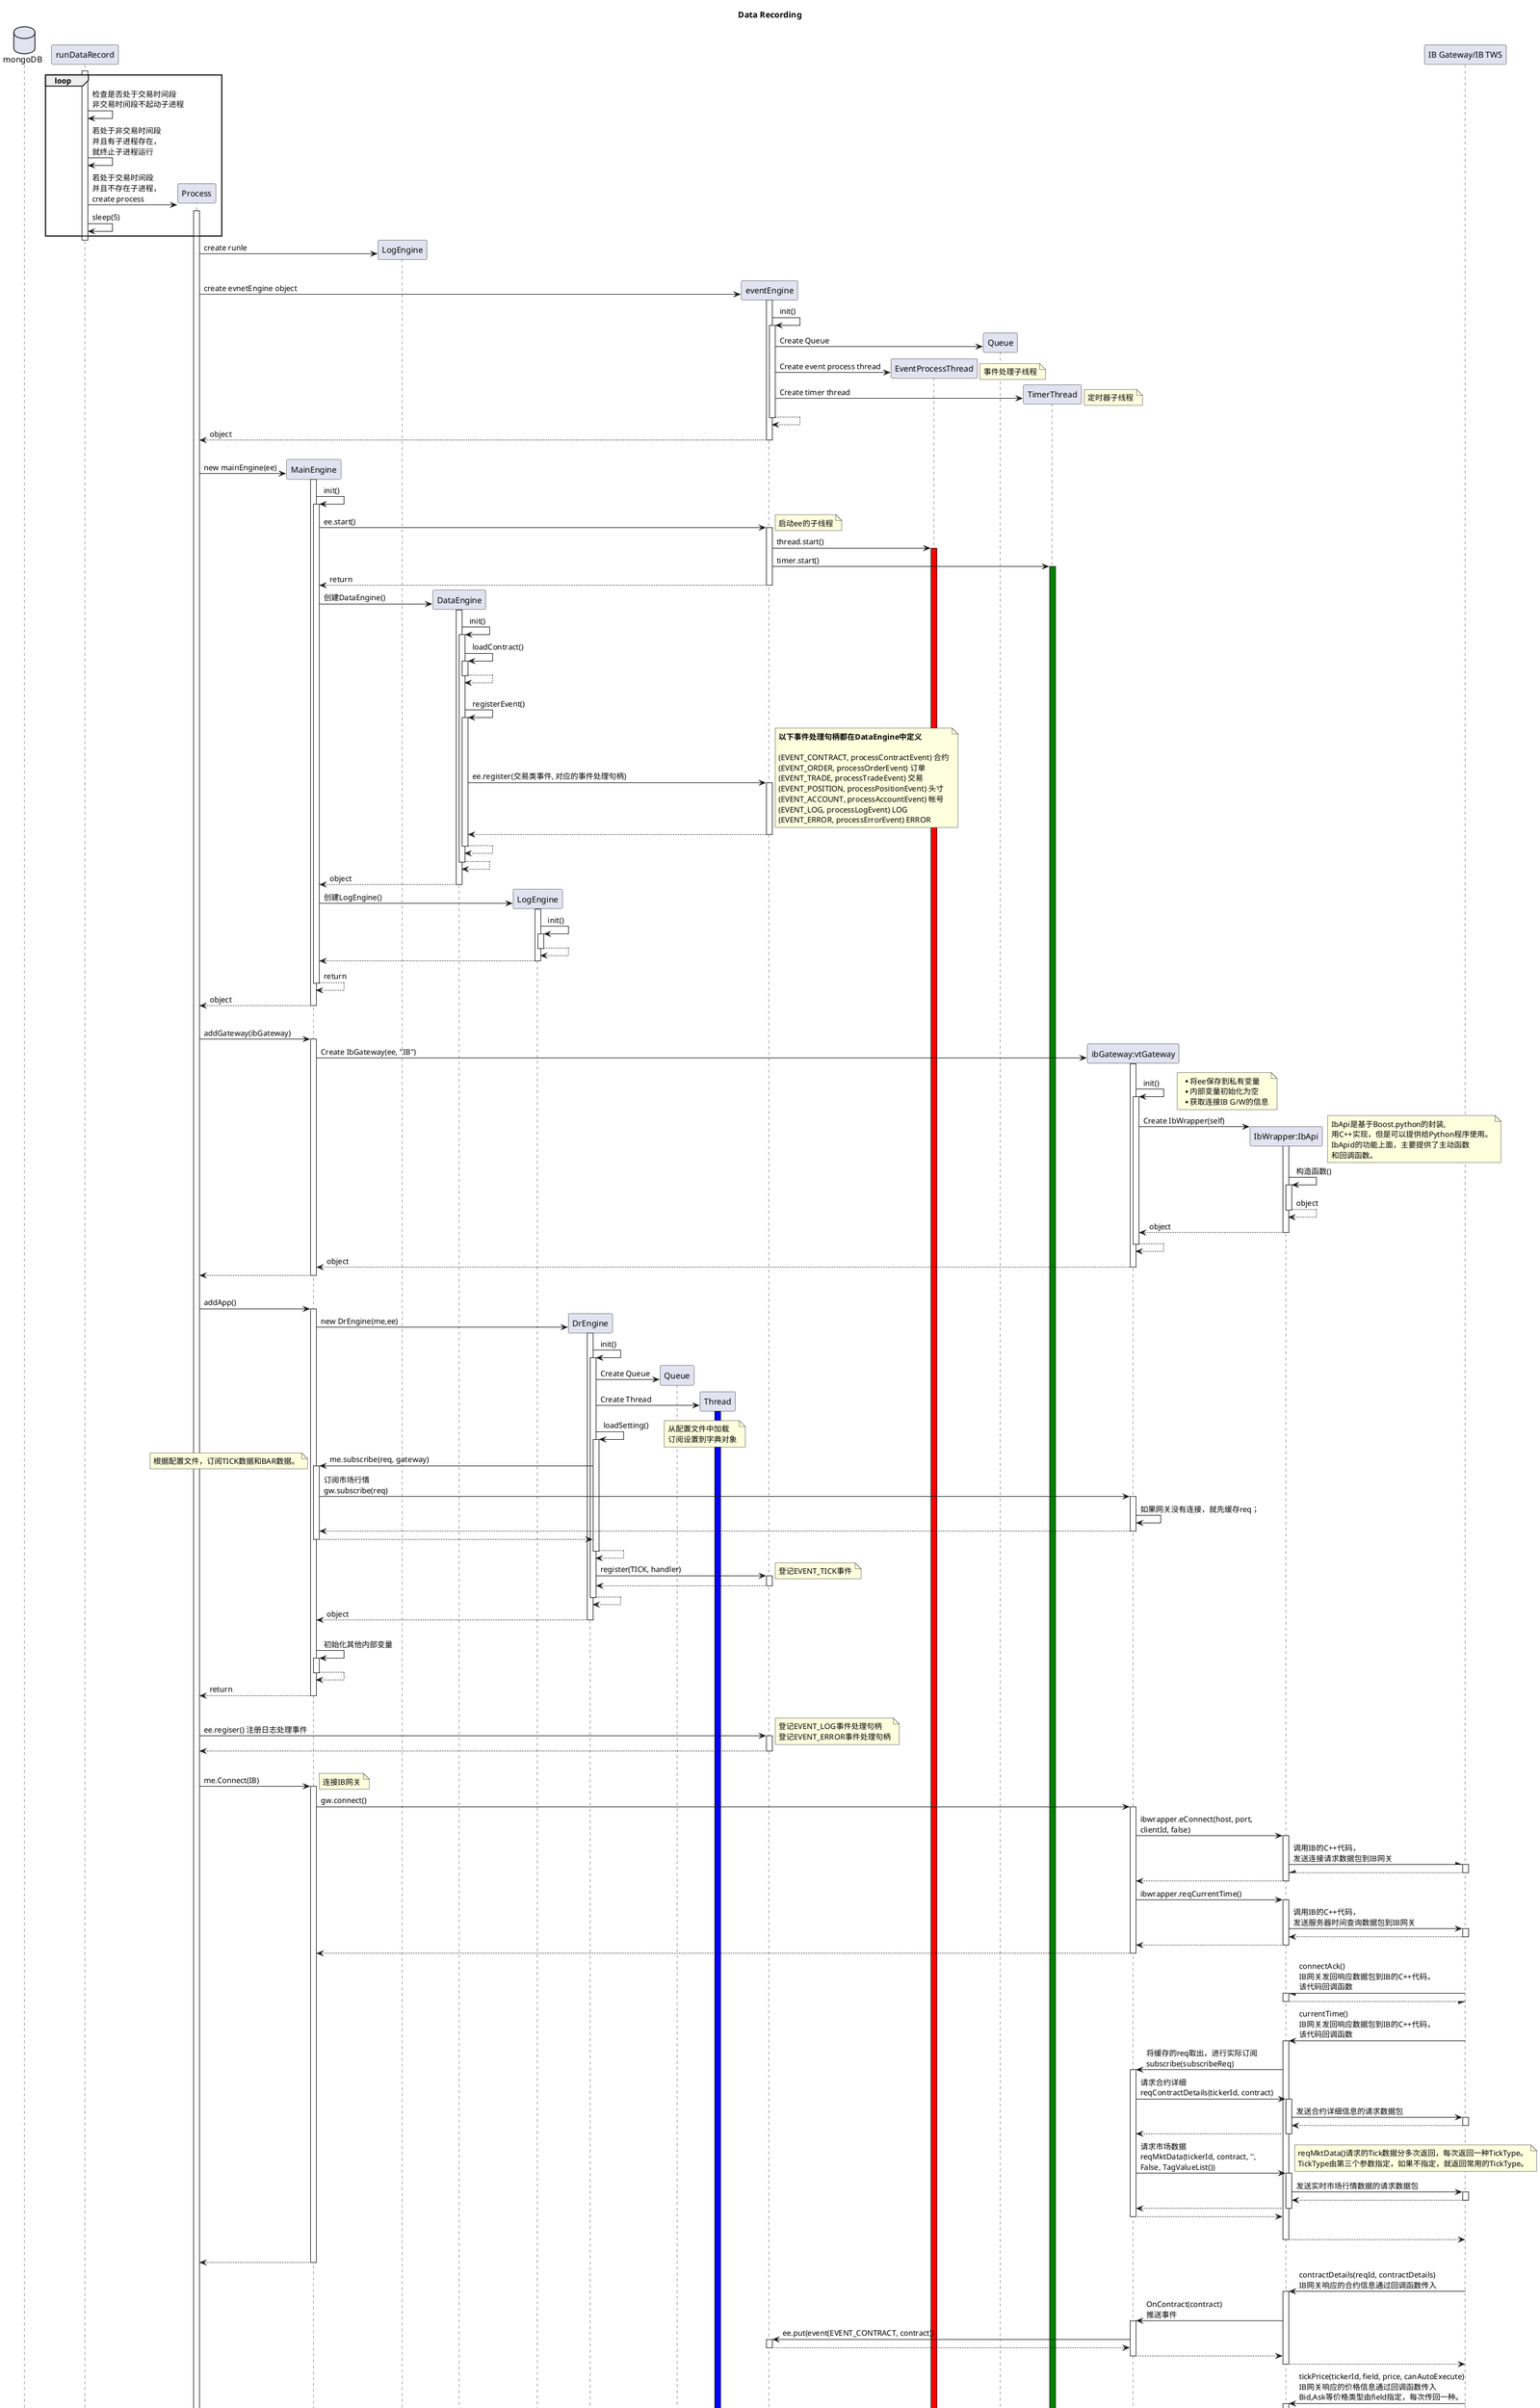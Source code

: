 @startuml

title Data Recording

database mongoDB as db
participant runDataRecord as rundr
participant Process as run
participant MainEngine as me
participant LogEngine as runle
participant DataEngine as dte
participant LogEngine as le
participant DrEngine as dr
participant Queue as drq
participant Thread as drt
participant eventEngine as ee
participant EventProcessThread as eet
participant Queue as eeq
participant TimerThread as eetm
participant "ibGateway:vtGateway" as gw
participant "IbWrapper:IbApi" as wrap
participant "IB Gateway/IB TWS" as ib





activate rundr
    loop
        rundr->rundr: 检查是否处于交易时间段\n非交易时间段不起动子进程
        rundr->rundr: 若处于非交易时间段\n并且有子进程存在，\n就终止子进程运行
        rundr->run ** : 若处于交易时间段\n并且不存在子进程，\ncreate process
        activate run
        rundr->rundr: sleep(5)
    end loop
    deactivate rundr

run->runle ** : create runle
|||
run->ee ** :create evnetEngine object
    activate ee
    ee->ee ++ : init()
        ee->eeq ** : Create Queue
        ee->eet ** : Create event process thread
        note right: 事件处理子线程
        ee->eetm ** : Create timer thread
        note right: 定时器子线程
        return
    return object
|||
run->me ** : new mainEngine(ee)
    activate me
    me->me ++ : init()
        me->ee ++ : ee.start()
            note right: 启动ee的子线程
            ee->eet ++ #red : thread.start()
            ee->eetm ++ #green : timer.start()
            ee-->me--: return
        me->dte ** :创建DataEngine()
            activate dte
            dte->dte ++ : init()
                dte->dte ++ : loadContract()
                    return
                |||
                dte->dte ++ : registerEvent()
                    dte->ee ++ : ee.register(交易类事件, 对应的事件处理句柄)
                        note right
                            **以下事件处理句柄都在DataEngine中定义**

                            (EVENT_CONTRACT, processContractEvent) 合约
                            (EVENT_ORDER, processOrderEvent) 订单
                            (EVENT_TRADE, processTradeEvent) 交易
                            (EVENT_POSITION, processPositionEvent) 头寸
                            (EVENT_ACCOUNT, processAccountEvent) 帐号
                            (EVENT_LOG, processLogEvent) LOG
                            (EVENT_ERROR, processErrorEvent) ERROR
                        end note
                        return
                    return
                return
            return object
        me->le ** :创建LogEngine()
            activate le
            le->le ++ : init()
                return
            return
        me-->me--:return
    me-->run--: object
|||
run->me ++ : addGateway(ibGateway)
    me->gw ** : Create IbGateway(ee, "IB")
        activate gw
            gw->gw ++ : init()
                note right
                    ** 将ee保存到私有变量
                    ** 内部变量初始化为空
                    ** 获取连接IB G/W的信息
                end note
                gw->wrap ** : Create IbWrapper(self)
                    note right
                        IbApi是基于Boost.python的封装,
                        用C++实现，但是可以提供给Python程序使用。
                        IbApid的功能上面，主要提供了主动函数
                        和回调函数。
                    end note
                    activate wrap
                    wrap->wrap ++ : 构造函数()
                        return object
                    return object
                return
        return object
    return
|||
run->me ++ : addApp()
    me->dr**: new DrEngine(me,ee)
        activate dr
        dr->dr++:init()
            dr->drq **:Create Queue
            dr->drt **:Create Thread
                activate drt #blue
            dr->dr ++ : loadSetting()
                note right
                从配置文件中加载
                订阅设置到字典对象
                end note
                dr->me ++ : me.subscribe(req, gateway)
                    note left
                        根据配置文件，订阅TICK数据和BAR数据。
                    end note
                    me->gw ++ : 订阅市场行情\ngw.subscribe(req)
                        gw->gw : 如果网关没有连接，就先缓存req；
                        return
                    return
                return
            dr->ee++:register(TICK, handler)
                note right: 登记EVENT_TICK事件
                return
            dr-->dr -- :
        dr-->me--: object
    |||
    me->me ++ : 初始化其他内部变量
        return

    run<--me -- : return
|||
run->ee: ee.regiser() 注册日志处理事件
    activate ee
    note right
        登记EVENT_LOG事件处理句柄
        登记EVENT_ERROR事件处理句柄
    end note
    return
|||
run->me++: me.Connect(IB)
    note right: 连接IB网关
    me->gw ++ : gw.connect()
        gw-> wrap ++ : ibwrapper.eConnect(host, port, \nclientId, false)
            wrap-\ib ++ : 调用IB的C++代码，\n发送连接请求数据包到IB网关
                return
            return


        gw->wrap ++ : ibwrapper.reqCurrentTime()
            wrap->ib ++: 调用IB的C++代码，\n发送服务器时间查询数据包到IB网关
                return
            return

        return

    ib-/ wrap ++ : connectAck()\nIB网关发回响应数据包到IB的C++代码，\n该代码回调函数
        return

    ib->wrap ++ : currentTime()\nIB网关发回响应数据包到IB的C++代码，\n该代码回调函数
        wrap->gw ++ : 将缓存的req取出，进行实际订阅\nsubscribe(subscribeReq)
            gw->wrap ++ : 请求合约详细\nreqContractDetails(tickerId, contract)
                wrap->ib ++ : 发送合约详细信息的请求数据包
                    return
                return
            gw->wrap ++ : 请求市场数据\nreqMktData(tickerId, contract, '',\nFalse, TagValueList())
                note right
                    reqMktData()请求的Tick数据分多次返回，每次返回一种TickType。
                    TickType由第三个参数指定，如果不指定，就返回常用的TickType。
                end note
                wrap->ib ++ : 发送实时市场行情数据的请求数据包
                    return
                return
                return
            |||
            return
        |||
        return

    ib->wrap ++ : contractDetails(reqId, contractDetails)\nIB网关响应的合约信息通过回调函数传入
        wrap -> gw ++ : OnContract(contract)\n推送事件
                gw->ee ++ : ee.put(event(EVENT_CONTRACT, contract))
                    return
            return
        return

    ib->wrap ++ : tickPrice(tickerId, field, price, canAutoExecute)\nIB网关响应的价格信息通过回调函数传入\nBid,Ask等价格类型由field指定，每次传回一种。
        wrap -> gw ++ : OnTick(tick)\n推送事件
                gw->ee ++ : ee.put(event(EVENT_TICK, tick))
                    return
            return
        return

    ib->wrap ++ : tickSize(tickerId, field, size)\nIB网关响应的交易量信息通过回调函数传入
        wrap -> gw ++ : OnTick(tick)\n推送事件
                gw->ee ++ : ee.put(event(EVENT_TICK, tick))
                    return
            return
        return

    me->me ++ : dbConnect()
        me->db ++ : MongoClient()
            return dbClinet
        me->ee ++ : ee.register(EVENT_LOG, self.dbLogging)
            return
        return
    run<--me--:return
|||
run->ee ++ : ee.register(EVENT_LOG, le.processLogEvent)
    return
|||
run->ee ++ : ee.register(EVENT_ERROR, le.processErrorEvent)
    return
|||
loop
    run->run: sleep(1)
end loop
deactivate run
|||
gw->eeq ++: queue.put(tick/bar)
    return
|||
eetm->ee -- : ee.__runTimer()
    activate ee #green
    loop
        ee->eeq ++ : queue.put(定时器事件)
            return
        ee->ee : 休眠1秒
    end loop
    deactivate ee
|||
eet->ee--: ee.run()
    activate ee #red
    loop
        ee->eeq ++ :queue.get()
        return event
        ee->ee ++ #red : __process(event)
            ee->dr ++ #red :call procecssTickEvent()
                dr->dr ++ #red :OnTick()
                    dr->drq ++: queue.put(tick)
                        return
                    return

                dr->dr ++ #red :OnBar()
                    dr->drq ++: queue.put(bar)
                        return
                    return
                return
            return
    end loop
    deactivate ee


drt->dr -- :run()
    activate dr #blue
    loop
        dr->drq ++ :queue.get()
        drq-->dr --:data
        dr->me:insertDB(data)
    end loop
    deactivate dr

me->db: 写入mongoDB

@enduml
